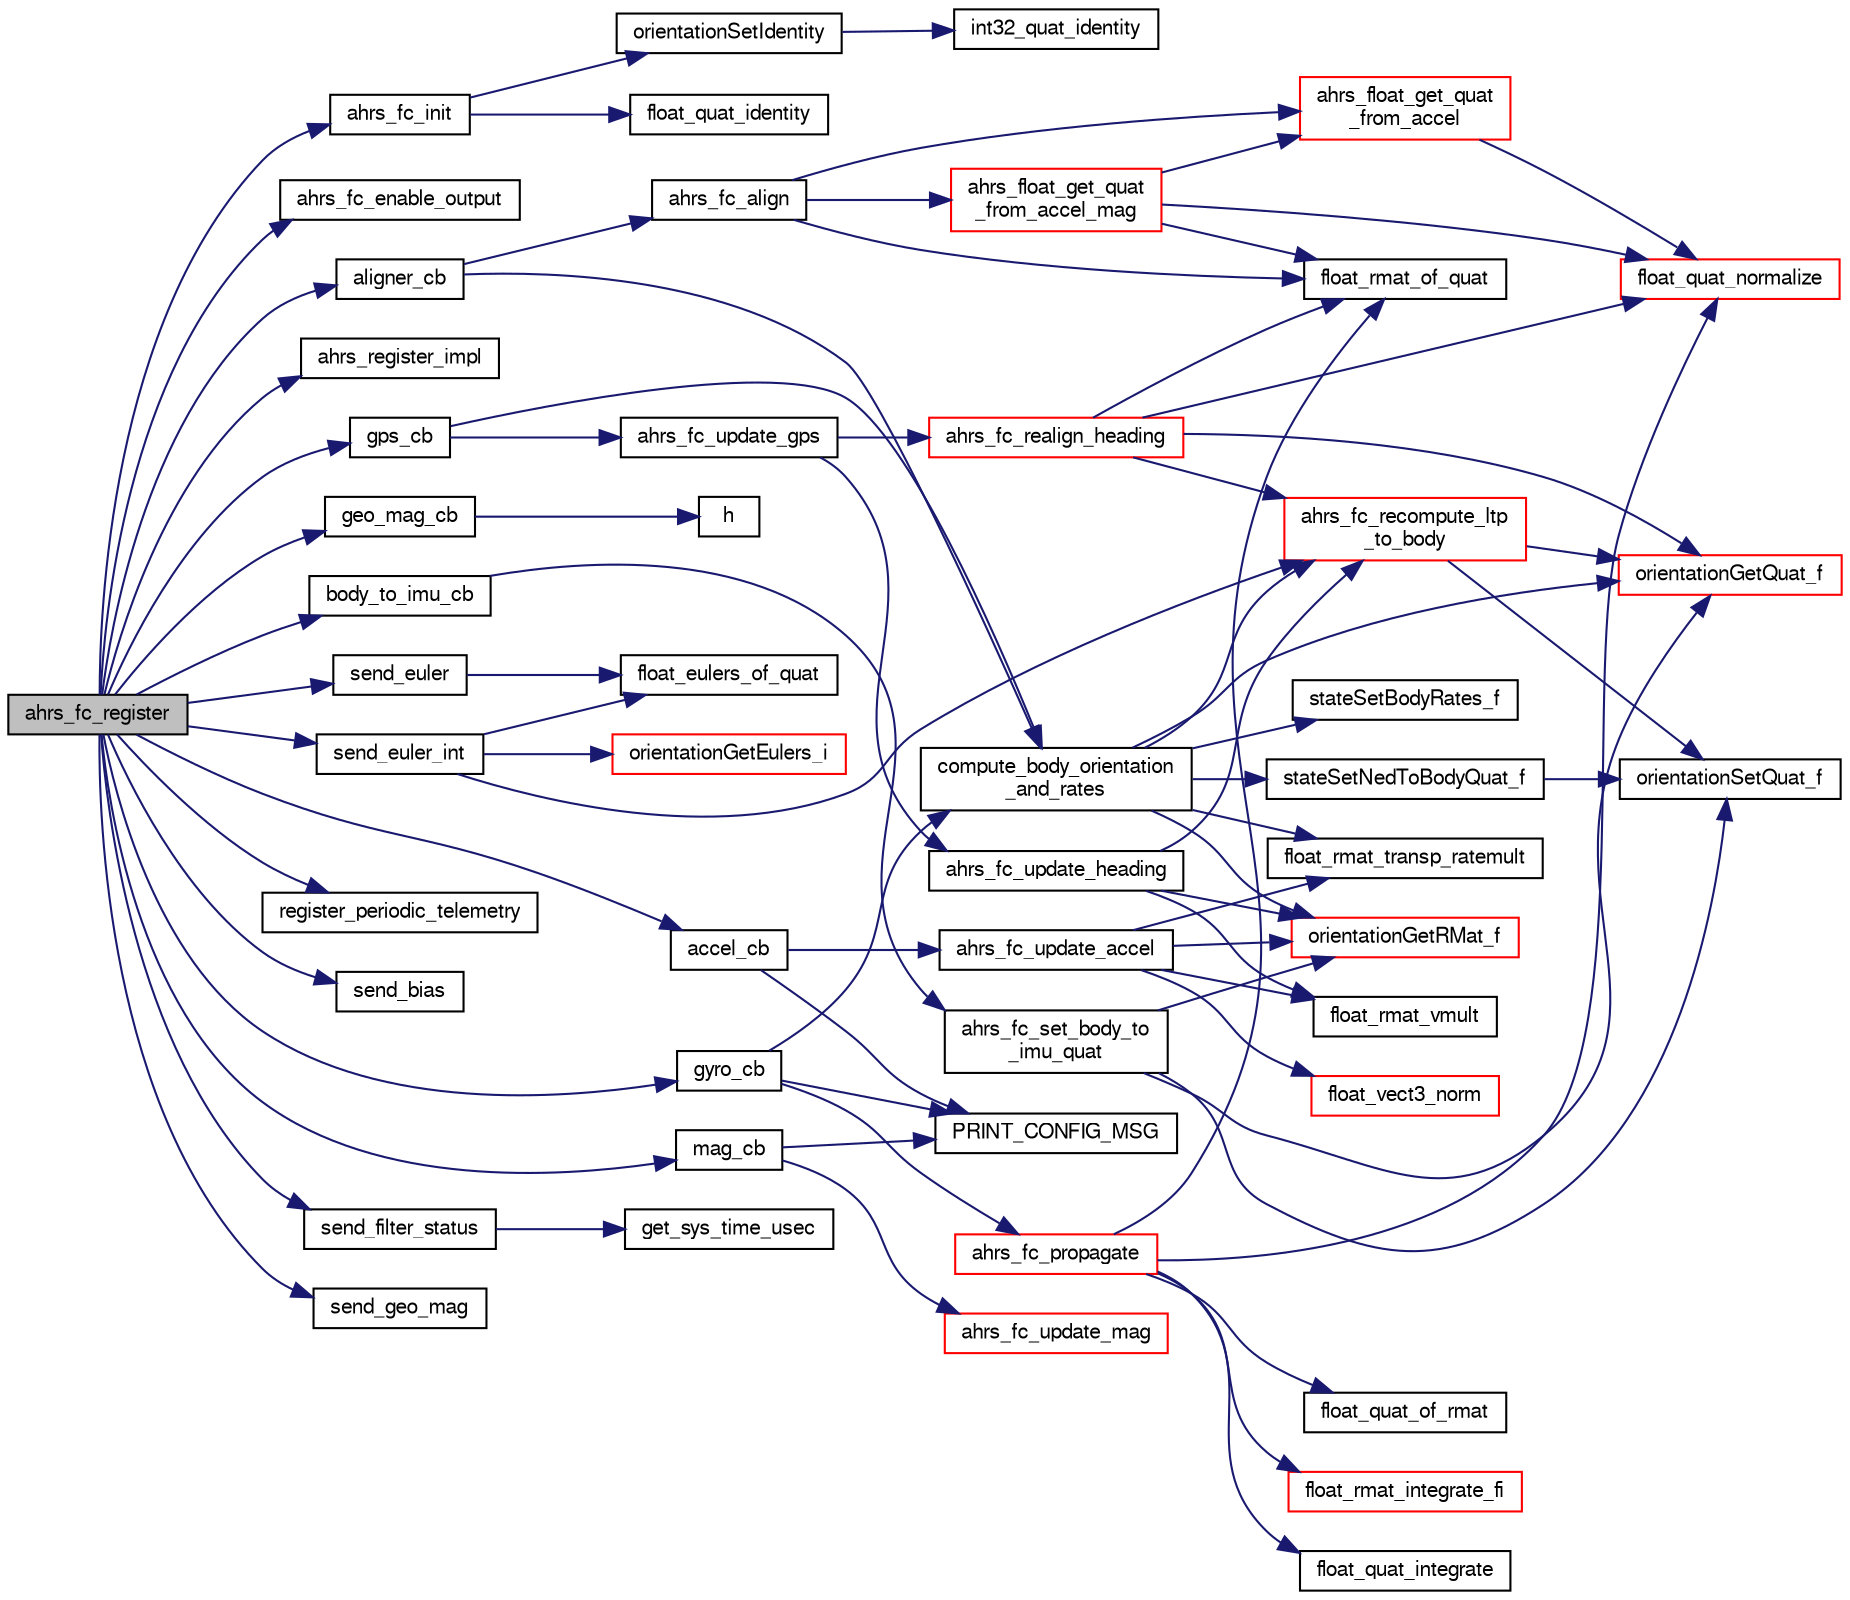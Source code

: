digraph "ahrs_fc_register"
{
  edge [fontname="FreeSans",fontsize="10",labelfontname="FreeSans",labelfontsize="10"];
  node [fontname="FreeSans",fontsize="10",shape=record];
  rankdir="LR";
  Node1 [label="ahrs_fc_register",height=0.2,width=0.4,color="black", fillcolor="grey75", style="filled", fontcolor="black"];
  Node1 -> Node2 [color="midnightblue",fontsize="10",style="solid",fontname="FreeSans"];
  Node2 [label="accel_cb",height=0.2,width=0.4,color="black", fillcolor="white", style="filled",URL="$ahrs__float__cmpl__wrapper_8c.html#aacd6b1869f263f90a6f1fbe777a87793"];
  Node2 -> Node3 [color="midnightblue",fontsize="10",style="solid",fontname="FreeSans"];
  Node3 [label="ahrs_fc_update_accel",height=0.2,width=0.4,color="black", fillcolor="white", style="filled",URL="$ahrs__float__cmpl_8c.html#ad3fe7a6c0c460ce60bce6bf52e7b684e"];
  Node3 -> Node4 [color="midnightblue",fontsize="10",style="solid",fontname="FreeSans"];
  Node4 [label="float_rmat_transp_ratemult",height=0.2,width=0.4,color="black", fillcolor="white", style="filled",URL="$group__math__algebra__float.html#gaaf793c59eaba758a63cf467c377ea532",tooltip="rotate anglular rates by transposed rotation matrix. "];
  Node3 -> Node5 [color="midnightblue",fontsize="10",style="solid",fontname="FreeSans"];
  Node5 [label="float_rmat_vmult",height=0.2,width=0.4,color="black", fillcolor="white", style="filled",URL="$group__math__algebra__float.html#gaf2a4d7a67cf8cb6a8e382eef4a6f750e",tooltip="rotate 3D vector by rotation matrix. "];
  Node3 -> Node6 [color="midnightblue",fontsize="10",style="solid",fontname="FreeSans"];
  Node6 [label="float_vect3_norm",height=0.2,width=0.4,color="red", fillcolor="white", style="filled",URL="$group__math__algebra__float.html#gad33d6e2c6bf00d660031e57fb3675666"];
  Node3 -> Node7 [color="midnightblue",fontsize="10",style="solid",fontname="FreeSans"];
  Node7 [label="orientationGetRMat_f",height=0.2,width=0.4,color="red", fillcolor="white", style="filled",URL="$group__math__orientation__representation.html#gadad1660d6ec48c67423b76622ce80b51",tooltip="Get vehicle body attitude rotation matrix (float). "];
  Node2 -> Node8 [color="midnightblue",fontsize="10",style="solid",fontname="FreeSans"];
  Node8 [label="PRINT_CONFIG_MSG",height=0.2,width=0.4,color="black", fillcolor="white", style="filled",URL="$ins__vectornav_8c.html#aa01d3425df2eb0f33ced38c9d8fa8f05"];
  Node1 -> Node9 [color="midnightblue",fontsize="10",style="solid",fontname="FreeSans"];
  Node9 [label="ahrs_fc_enable_output",height=0.2,width=0.4,color="black", fillcolor="white", style="filled",URL="$ahrs__float__cmpl__wrapper_8c.html#ada9177fcd7350b1805d61acdae7ddb49"];
  Node1 -> Node10 [color="midnightblue",fontsize="10",style="solid",fontname="FreeSans"];
  Node10 [label="ahrs_fc_init",height=0.2,width=0.4,color="black", fillcolor="white", style="filled",URL="$ahrs__float__cmpl_8c.html#a5e913bc3963eb3f7fe641823b4c6676c"];
  Node10 -> Node11 [color="midnightblue",fontsize="10",style="solid",fontname="FreeSans"];
  Node11 [label="float_quat_identity",height=0.2,width=0.4,color="black", fillcolor="white", style="filled",URL="$group__math__algebra__float.html#ga0f036208343a764a0c1616264dbe31ca",tooltip="initialises a quaternion to identity "];
  Node10 -> Node12 [color="midnightblue",fontsize="10",style="solid",fontname="FreeSans"];
  Node12 [label="orientationSetIdentity",height=0.2,width=0.4,color="black", fillcolor="white", style="filled",URL="$group__math__orientation__representation.html#ga209b71bf96ed9473b483b22c5edd42e8",tooltip="Set to identity orientation. "];
  Node12 -> Node13 [color="midnightblue",fontsize="10",style="solid",fontname="FreeSans"];
  Node13 [label="int32_quat_identity",height=0.2,width=0.4,color="black", fillcolor="white", style="filled",URL="$group__math__algebra__int.html#ga698f3fc474f66517868238f6f6b08fca",tooltip="initialises a quaternion to identity "];
  Node1 -> Node14 [color="midnightblue",fontsize="10",style="solid",fontname="FreeSans"];
  Node14 [label="ahrs_register_impl",height=0.2,width=0.4,color="black", fillcolor="white", style="filled",URL="$ahrs_8c.html#a3d1e9af59a49b4a13e84adbb37d0efec",tooltip="Register an AHRS implementation. "];
  Node1 -> Node15 [color="midnightblue",fontsize="10",style="solid",fontname="FreeSans"];
  Node15 [label="aligner_cb",height=0.2,width=0.4,color="black", fillcolor="white", style="filled",URL="$ahrs__float__cmpl__wrapper_8c.html#abb508f672663ab1485eae5b9e1799f21"];
  Node15 -> Node16 [color="midnightblue",fontsize="10",style="solid",fontname="FreeSans"];
  Node16 [label="ahrs_fc_align",height=0.2,width=0.4,color="black", fillcolor="white", style="filled",URL="$ahrs__float__cmpl_8c.html#a8bb0e2116dd6b4bf9a3fa0caa3f97d27"];
  Node16 -> Node17 [color="midnightblue",fontsize="10",style="solid",fontname="FreeSans"];
  Node17 [label="ahrs_float_get_quat\l_from_accel",height=0.2,width=0.4,color="red", fillcolor="white", style="filled",URL="$ahrs__float__utils_8h.html#ab9b9f47127bec250cb42814794dda184",tooltip="Compute a quaternion representing roll and pitch from an accelerometer measurement. "];
  Node17 -> Node18 [color="midnightblue",fontsize="10",style="solid",fontname="FreeSans"];
  Node18 [label="float_quat_normalize",height=0.2,width=0.4,color="red", fillcolor="white", style="filled",URL="$group__math__algebra__float.html#ga010393da7c94f197d0161a0071862041"];
  Node16 -> Node19 [color="midnightblue",fontsize="10",style="solid",fontname="FreeSans"];
  Node19 [label="ahrs_float_get_quat\l_from_accel_mag",height=0.2,width=0.4,color="red", fillcolor="white", style="filled",URL="$ahrs__float__utils_8h.html#a417a9a4e580b992140640e70992a2a01"];
  Node19 -> Node17 [color="midnightblue",fontsize="10",style="solid",fontname="FreeSans"];
  Node19 -> Node20 [color="midnightblue",fontsize="10",style="solid",fontname="FreeSans"];
  Node20 [label="float_rmat_of_quat",height=0.2,width=0.4,color="black", fillcolor="white", style="filled",URL="$group__math__algebra__float.html#ga4f32e245bb37ef9fdf43872080f63fbc"];
  Node19 -> Node18 [color="midnightblue",fontsize="10",style="solid",fontname="FreeSans"];
  Node16 -> Node20 [color="midnightblue",fontsize="10",style="solid",fontname="FreeSans"];
  Node15 -> Node21 [color="midnightblue",fontsize="10",style="solid",fontname="FreeSans"];
  Node21 [label="compute_body_orientation\l_and_rates",height=0.2,width=0.4,color="black", fillcolor="white", style="filled",URL="$ahrs__float__cmpl__wrapper_8c.html#a2e90a05e5a4ca369d0308bb72e68171d",tooltip="Compute body orientation and rates from imu orientation and rates. "];
  Node21 -> Node22 [color="midnightblue",fontsize="10",style="solid",fontname="FreeSans"];
  Node22 [label="ahrs_fc_recompute_ltp\l_to_body",height=0.2,width=0.4,color="red", fillcolor="white", style="filled",URL="$ahrs__float__cmpl_8c.html#a9a73bda8896ecb4c0faaf991834393ed"];
  Node22 -> Node23 [color="midnightblue",fontsize="10",style="solid",fontname="FreeSans"];
  Node23 [label="orientationGetQuat_f",height=0.2,width=0.4,color="red", fillcolor="white", style="filled",URL="$group__math__orientation__representation.html#ga4bc38966bac43e1f55b2f042d8f2e411",tooltip="Get vehicle body attitude quaternion (float). "];
  Node22 -> Node24 [color="midnightblue",fontsize="10",style="solid",fontname="FreeSans"];
  Node24 [label="orientationSetQuat_f",height=0.2,width=0.4,color="black", fillcolor="white", style="filled",URL="$group__math__orientation__representation.html#ga35d21d17eb2d2ef8352f0aceb8ad7001",tooltip="Set vehicle body attitude from quaternion (float). "];
  Node21 -> Node23 [color="midnightblue",fontsize="10",style="solid",fontname="FreeSans"];
  Node21 -> Node25 [color="midnightblue",fontsize="10",style="solid",fontname="FreeSans"];
  Node25 [label="stateSetNedToBodyQuat_f",height=0.2,width=0.4,color="black", fillcolor="white", style="filled",URL="$group__state__attitude.html#ga08c015e6feca07c5c0976f1d2d28c31e",tooltip="Set vehicle body attitude from quaternion (float). "];
  Node25 -> Node24 [color="midnightblue",fontsize="10",style="solid",fontname="FreeSans"];
  Node21 -> Node7 [color="midnightblue",fontsize="10",style="solid",fontname="FreeSans"];
  Node21 -> Node4 [color="midnightblue",fontsize="10",style="solid",fontname="FreeSans"];
  Node21 -> Node26 [color="midnightblue",fontsize="10",style="solid",fontname="FreeSans"];
  Node26 [label="stateSetBodyRates_f",height=0.2,width=0.4,color="black", fillcolor="white", style="filled",URL="$group__state__rate.html#ga81d506386a5e2842d7e37cb6e1dbf252",tooltip="Set vehicle body angular rate (float). "];
  Node1 -> Node27 [color="midnightblue",fontsize="10",style="solid",fontname="FreeSans"];
  Node27 [label="body_to_imu_cb",height=0.2,width=0.4,color="black", fillcolor="white", style="filled",URL="$ahrs__float__cmpl__wrapper_8c.html#ab5f6300c213088a4ea0598baafb5e736"];
  Node27 -> Node28 [color="midnightblue",fontsize="10",style="solid",fontname="FreeSans"];
  Node28 [label="ahrs_fc_set_body_to\l_imu_quat",height=0.2,width=0.4,color="black", fillcolor="white", style="filled",URL="$ahrs__float__cmpl_8c.html#af7031b11bbdd78128a0f654b1e95aeec"];
  Node28 -> Node23 [color="midnightblue",fontsize="10",style="solid",fontname="FreeSans"];
  Node28 -> Node7 [color="midnightblue",fontsize="10",style="solid",fontname="FreeSans"];
  Node28 -> Node24 [color="midnightblue",fontsize="10",style="solid",fontname="FreeSans"];
  Node1 -> Node29 [color="midnightblue",fontsize="10",style="solid",fontname="FreeSans"];
  Node29 [label="geo_mag_cb",height=0.2,width=0.4,color="black", fillcolor="white", style="filled",URL="$ahrs__float__cmpl__wrapper_8c.html#ab4e8744a32b22245ff10f367b2b7c6b3"];
  Node29 -> Node30 [color="midnightblue",fontsize="10",style="solid",fontname="FreeSans"];
  Node30 [label="h",height=0.2,width=0.4,color="black", fillcolor="white", style="filled",URL="$UKF__Wind__Estimator_8c.html#a1b540e52aff26922bc43ff126fa35270"];
  Node1 -> Node31 [color="midnightblue",fontsize="10",style="solid",fontname="FreeSans"];
  Node31 [label="gps_cb",height=0.2,width=0.4,color="black", fillcolor="white", style="filled",URL="$ahrs__float__cmpl__wrapper_8c.html#a1c1656ce80fe1f1ad49fea691164dbf8"];
  Node31 -> Node32 [color="midnightblue",fontsize="10",style="solid",fontname="FreeSans"];
  Node32 [label="ahrs_fc_update_gps",height=0.2,width=0.4,color="black", fillcolor="white", style="filled",URL="$ahrs__float__cmpl_8c.html#ad866a4c74ddf87b458a8cadc7a002ef2"];
  Node32 -> Node33 [color="midnightblue",fontsize="10",style="solid",fontname="FreeSans"];
  Node33 [label="ahrs_fc_realign_heading",height=0.2,width=0.4,color="red", fillcolor="white", style="filled",URL="$ahrs__float__cmpl_8c.html#aaabc7dc5bd1a6623dfd6b6642badcb1c",tooltip="Hard reset yaw to a heading. "];
  Node33 -> Node22 [color="midnightblue",fontsize="10",style="solid",fontname="FreeSans"];
  Node33 -> Node18 [color="midnightblue",fontsize="10",style="solid",fontname="FreeSans"];
  Node33 -> Node20 [color="midnightblue",fontsize="10",style="solid",fontname="FreeSans"];
  Node33 -> Node23 [color="midnightblue",fontsize="10",style="solid",fontname="FreeSans"];
  Node32 -> Node34 [color="midnightblue",fontsize="10",style="solid",fontname="FreeSans"];
  Node34 [label="ahrs_fc_update_heading",height=0.2,width=0.4,color="black", fillcolor="white", style="filled",URL="$ahrs__float__cmpl_8c.html#aebdc25e0d7025b98b96153d54e2b29c1",tooltip="Update yaw based on a heading measurement. "];
  Node34 -> Node22 [color="midnightblue",fontsize="10",style="solid",fontname="FreeSans"];
  Node34 -> Node5 [color="midnightblue",fontsize="10",style="solid",fontname="FreeSans"];
  Node34 -> Node7 [color="midnightblue",fontsize="10",style="solid",fontname="FreeSans"];
  Node31 -> Node21 [color="midnightblue",fontsize="10",style="solid",fontname="FreeSans"];
  Node1 -> Node35 [color="midnightblue",fontsize="10",style="solid",fontname="FreeSans"];
  Node35 [label="gyro_cb",height=0.2,width=0.4,color="black", fillcolor="white", style="filled",URL="$ahrs__float__cmpl__wrapper_8c.html#a47e1ea35fdb43af72537c6c9f38b889d"];
  Node35 -> Node8 [color="midnightblue",fontsize="10",style="solid",fontname="FreeSans"];
  Node35 -> Node36 [color="midnightblue",fontsize="10",style="solid",fontname="FreeSans"];
  Node36 [label="ahrs_fc_propagate",height=0.2,width=0.4,color="red", fillcolor="white", style="filled",URL="$ahrs__float__cmpl_8c.html#aa0c9aade7383706d2716fed5f138edb2"];
  Node36 -> Node37 [color="midnightblue",fontsize="10",style="solid",fontname="FreeSans"];
  Node37 [label="float_quat_integrate",height=0.2,width=0.4,color="black", fillcolor="white", style="filled",URL="$group__math__algebra__float.html#ga617f13c7ecb041b375c76d14a2f8221e",tooltip="in place quaternion integration with constant rotational velocity "];
  Node36 -> Node18 [color="midnightblue",fontsize="10",style="solid",fontname="FreeSans"];
  Node36 -> Node38 [color="midnightblue",fontsize="10",style="solid",fontname="FreeSans"];
  Node38 [label="float_quat_of_rmat",height=0.2,width=0.4,color="black", fillcolor="white", style="filled",URL="$group__math__algebra__float.html#ga29a7db3c967cea290d25b28b4d17f01f",tooltip="Quaternion from rotation matrix. "];
  Node36 -> Node39 [color="midnightblue",fontsize="10",style="solid",fontname="FreeSans"];
  Node39 [label="float_rmat_integrate_fi",height=0.2,width=0.4,color="red", fillcolor="white", style="filled",URL="$group__math__algebra__float.html#ga836d45e7554cef1d99bcac5fb8822951",tooltip="in place first order integration of a rotation matrix "];
  Node36 -> Node20 [color="midnightblue",fontsize="10",style="solid",fontname="FreeSans"];
  Node35 -> Node21 [color="midnightblue",fontsize="10",style="solid",fontname="FreeSans"];
  Node1 -> Node40 [color="midnightblue",fontsize="10",style="solid",fontname="FreeSans"];
  Node40 [label="mag_cb",height=0.2,width=0.4,color="black", fillcolor="white", style="filled",URL="$ahrs__float__cmpl__wrapper_8c.html#a49cc1e545848b85016af530049991c02"];
  Node40 -> Node8 [color="midnightblue",fontsize="10",style="solid",fontname="FreeSans"];
  Node40 -> Node41 [color="midnightblue",fontsize="10",style="solid",fontname="FreeSans"];
  Node41 [label="ahrs_fc_update_mag",height=0.2,width=0.4,color="red", fillcolor="white", style="filled",URL="$ahrs__float__cmpl_8c.html#a7aa5809987d1552bb3089262270d4deb"];
  Node1 -> Node42 [color="midnightblue",fontsize="10",style="solid",fontname="FreeSans"];
  Node42 [label="register_periodic_telemetry",height=0.2,width=0.4,color="black", fillcolor="white", style="filled",URL="$telemetry_8c.html#a8b8cf43739f06c54d16370c141b541a0",tooltip="Register a telemetry callback function. "];
  Node1 -> Node43 [color="midnightblue",fontsize="10",style="solid",fontname="FreeSans"];
  Node43 [label="send_bias",height=0.2,width=0.4,color="black", fillcolor="white", style="filled",URL="$ahrs__float__cmpl__wrapper_8c.html#aca7f6371638faf5fca72deffe0c476d9"];
  Node1 -> Node44 [color="midnightblue",fontsize="10",style="solid",fontname="FreeSans"];
  Node44 [label="send_euler",height=0.2,width=0.4,color="black", fillcolor="white", style="filled",URL="$ahrs__float__cmpl__wrapper_8c.html#abcc3fa84d1a2a749aed66a3ebd79ea54"];
  Node44 -> Node45 [color="midnightblue",fontsize="10",style="solid",fontname="FreeSans"];
  Node45 [label="float_eulers_of_quat",height=0.2,width=0.4,color="black", fillcolor="white", style="filled",URL="$group__math__algebra__float.html#gacd48accfe6eaac320b0d651d894e1db8",tooltip="euler rotation &#39;ZYX&#39; "];
  Node1 -> Node46 [color="midnightblue",fontsize="10",style="solid",fontname="FreeSans"];
  Node46 [label="send_euler_int",height=0.2,width=0.4,color="black", fillcolor="white", style="filled",URL="$ahrs__float__cmpl__wrapper_8c.html#aaa9860c134b8f393c70b5c0f9ac9543a"];
  Node46 -> Node45 [color="midnightblue",fontsize="10",style="solid",fontname="FreeSans"];
  Node46 -> Node22 [color="midnightblue",fontsize="10",style="solid",fontname="FreeSans"];
  Node46 -> Node47 [color="midnightblue",fontsize="10",style="solid",fontname="FreeSans"];
  Node47 [label="orientationGetEulers_i",height=0.2,width=0.4,color="red", fillcolor="white", style="filled",URL="$group__math__orientation__representation.html#gae05f220bbbdaafcbe11bc2d1fb622f39",tooltip="Get vehicle body attitude euler angles (int). "];
  Node1 -> Node48 [color="midnightblue",fontsize="10",style="solid",fontname="FreeSans"];
  Node48 [label="send_filter_status",height=0.2,width=0.4,color="black", fillcolor="white", style="filled",URL="$ahrs__float__cmpl__wrapper_8c.html#a85585514fc863f0407a3f5e85ad9d398"];
  Node48 -> Node49 [color="midnightblue",fontsize="10",style="solid",fontname="FreeSans"];
  Node49 [label="get_sys_time_usec",height=0.2,width=0.4,color="black", fillcolor="white", style="filled",URL="$chibios_2mcu__periph_2sys__time__arch_8c.html#a7ddfef1f78a56c6b4c4c536b5d670bfb",tooltip="Get the time in microseconds since startup. "];
  Node1 -> Node50 [color="midnightblue",fontsize="10",style="solid",fontname="FreeSans"];
  Node50 [label="send_geo_mag",height=0.2,width=0.4,color="black", fillcolor="white", style="filled",URL="$ahrs__float__cmpl__wrapper_8c.html#a75bc5b3d5a5f89d58c4127b5d729599a"];
}
